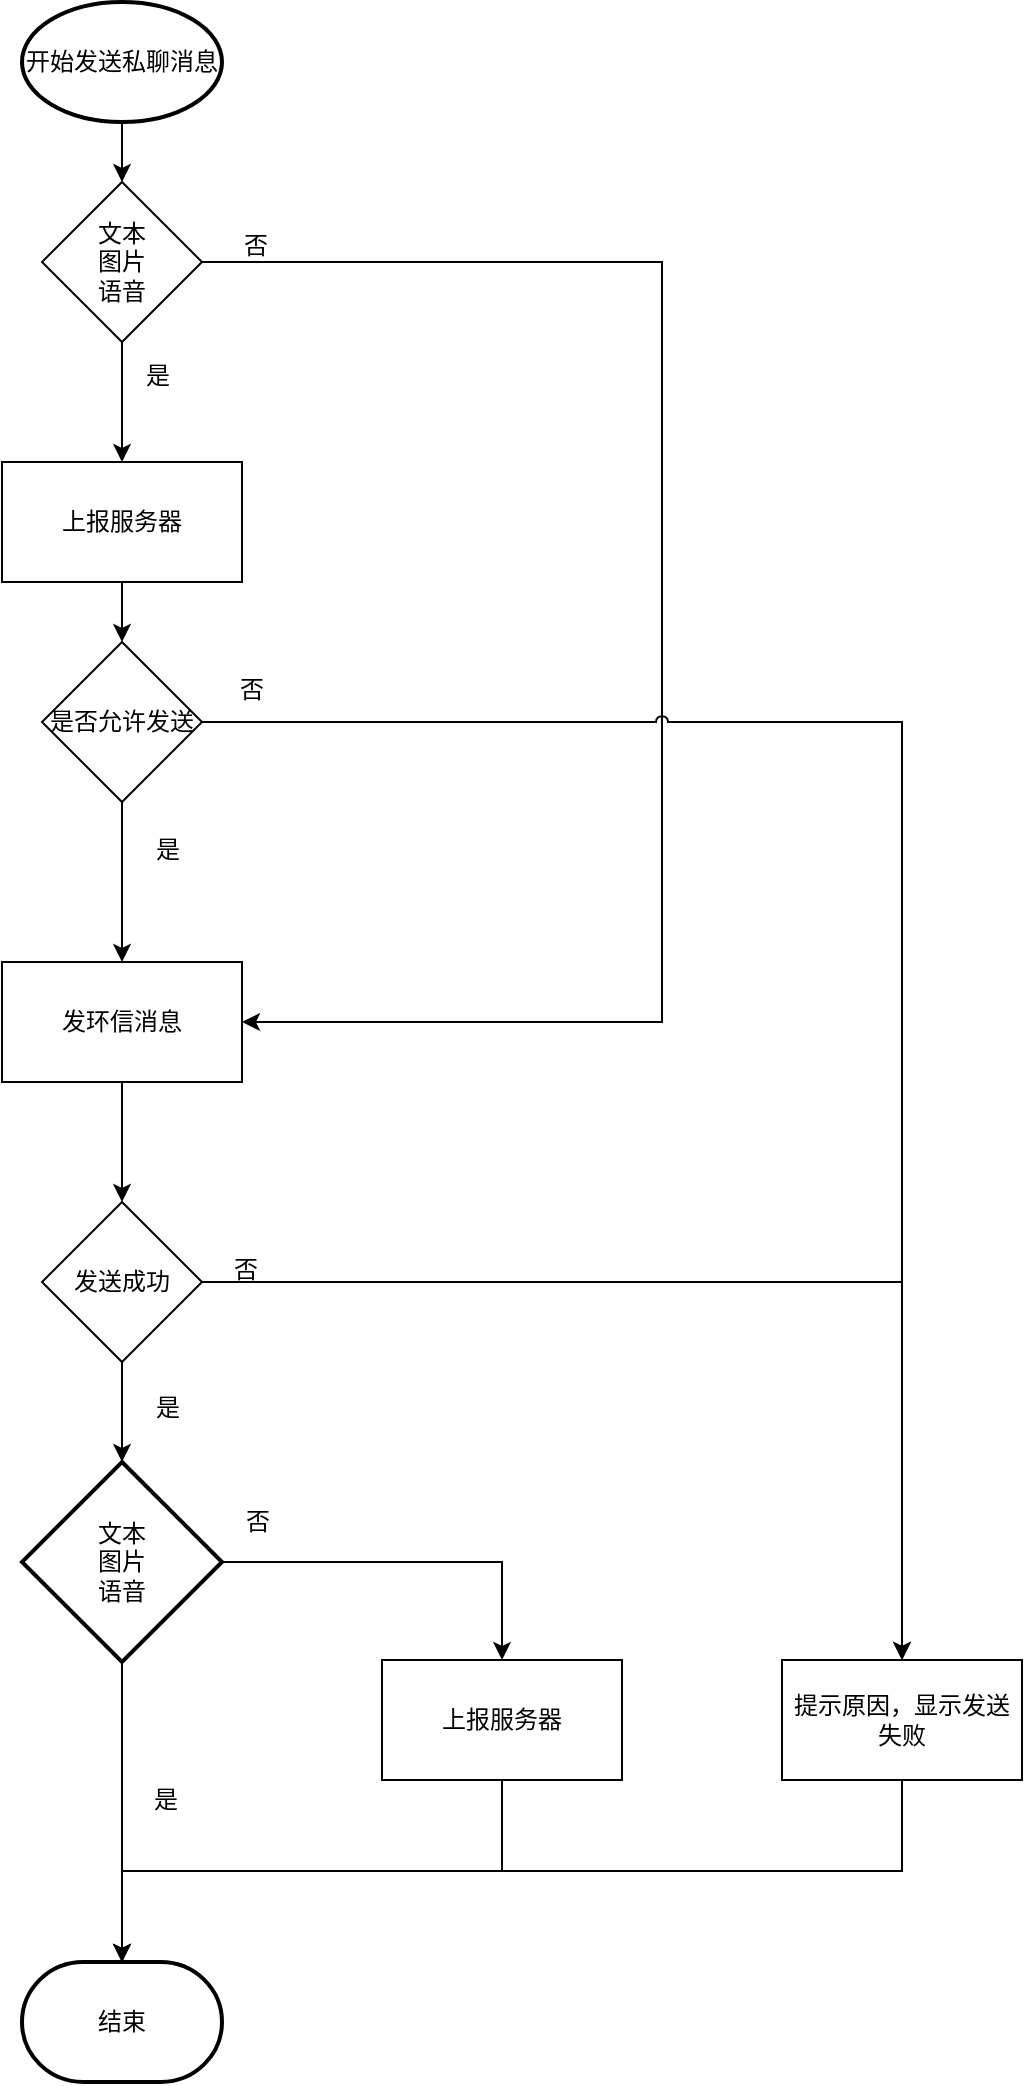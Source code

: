 <mxfile version="11.0.7" type="github"><diagram id="YHTwuT9b-IHwLs_x3cT3" name="第 1 页"><mxGraphModel dx="1083" dy="907" grid="1" gridSize="10" guides="1" tooltips="1" connect="1" arrows="1" fold="1" page="1" pageScale="1" pageWidth="2339" pageHeight="3300" math="0" shadow="0"><root><mxCell id="0"/><mxCell id="1" parent="0"/><mxCell id="fnUUBzk04uAatPQCLvRr-6" style="edgeStyle=orthogonalEdgeStyle;rounded=0;orthogonalLoop=1;jettySize=auto;html=1;exitX=0.5;exitY=1;exitDx=0;exitDy=0;entryX=0.5;entryY=0;entryDx=0;entryDy=0;" parent="1" source="fnUUBzk04uAatPQCLvRr-1" target="fnUUBzk04uAatPQCLvRr-2" edge="1"><mxGeometry relative="1" as="geometry"/></mxCell><mxCell id="fnUUBzk04uAatPQCLvRr-28" style="edgeStyle=orthogonalEdgeStyle;rounded=0;orthogonalLoop=1;jettySize=auto;html=1;exitX=1;exitY=0.5;exitDx=0;exitDy=0;entryX=1;entryY=0.5;entryDx=0;entryDy=0;" parent="1" source="fnUUBzk04uAatPQCLvRr-1" target="fnUUBzk04uAatPQCLvRr-4" edge="1"><mxGeometry relative="1" as="geometry"><Array as="points"><mxPoint x="620" y="190"/><mxPoint x="620" y="570"/></Array></mxGeometry></mxCell><mxCell id="fnUUBzk04uAatPQCLvRr-1" value="文本&lt;br&gt;图片&lt;br&gt;语音" style="rhombus;whiteSpace=wrap;html=1;" parent="1" vertex="1"><mxGeometry x="310" y="150" width="80" height="80" as="geometry"/></mxCell><mxCell id="fnUUBzk04uAatPQCLvRr-10" style="edgeStyle=orthogonalEdgeStyle;rounded=0;orthogonalLoop=1;jettySize=auto;html=1;exitX=0.5;exitY=1;exitDx=0;exitDy=0;entryX=0.5;entryY=0;entryDx=0;entryDy=0;" parent="1" source="fnUUBzk04uAatPQCLvRr-2" target="fnUUBzk04uAatPQCLvRr-3" edge="1"><mxGeometry relative="1" as="geometry"/></mxCell><mxCell id="fnUUBzk04uAatPQCLvRr-2" value="上报服务器" style="rounded=0;whiteSpace=wrap;html=1;" parent="1" vertex="1"><mxGeometry x="290" y="290" width="120" height="60" as="geometry"/></mxCell><mxCell id="fnUUBzk04uAatPQCLvRr-11" style="edgeStyle=orthogonalEdgeStyle;rounded=0;orthogonalLoop=1;jettySize=auto;html=1;exitX=0.5;exitY=1;exitDx=0;exitDy=0;" parent="1" source="fnUUBzk04uAatPQCLvRr-3" edge="1"><mxGeometry relative="1" as="geometry"><mxPoint x="350" y="540" as="targetPoint"/></mxGeometry></mxCell><mxCell id="fnUUBzk04uAatPQCLvRr-21" style="edgeStyle=orthogonalEdgeStyle;rounded=0;orthogonalLoop=1;jettySize=auto;html=1;exitX=1;exitY=0.5;exitDx=0;exitDy=0;entryX=0.5;entryY=0;entryDx=0;entryDy=0;jumpStyle=arc;" parent="1" source="fnUUBzk04uAatPQCLvRr-3" target="fnUUBzk04uAatPQCLvRr-5" edge="1"><mxGeometry relative="1" as="geometry"/></mxCell><mxCell id="fnUUBzk04uAatPQCLvRr-3" value="是否允许发送" style="rhombus;whiteSpace=wrap;html=1;" parent="1" vertex="1"><mxGeometry x="310" y="380" width="80" height="80" as="geometry"/></mxCell><mxCell id="fnUUBzk04uAatPQCLvRr-15" style="edgeStyle=orthogonalEdgeStyle;rounded=0;orthogonalLoop=1;jettySize=auto;html=1;exitX=0.5;exitY=1;exitDx=0;exitDy=0;entryX=0.5;entryY=0;entryDx=0;entryDy=0;" parent="1" source="fnUUBzk04uAatPQCLvRr-4" target="fnUUBzk04uAatPQCLvRr-14" edge="1"><mxGeometry relative="1" as="geometry"/></mxCell><mxCell id="fnUUBzk04uAatPQCLvRr-4" value="发环信消息" style="rounded=0;whiteSpace=wrap;html=1;" parent="1" vertex="1"><mxGeometry x="290" y="540" width="120" height="60" as="geometry"/></mxCell><mxCell id="WdCMh4yRUe5Y36N5H0RF-10" style="edgeStyle=orthogonalEdgeStyle;rounded=0;jumpStyle=arc;orthogonalLoop=1;jettySize=auto;html=1;exitX=0.5;exitY=1;exitDx=0;exitDy=0;entryX=0.5;entryY=0;entryDx=0;entryDy=0;entryPerimeter=0;" edge="1" parent="1" source="fnUUBzk04uAatPQCLvRr-5" target="fnUUBzk04uAatPQCLvRr-25"><mxGeometry relative="1" as="geometry"/></mxCell><mxCell id="fnUUBzk04uAatPQCLvRr-5" value="提示原因，显示发送失败" style="rounded=0;whiteSpace=wrap;html=1;" parent="1" vertex="1"><mxGeometry x="680" y="889" width="120" height="60" as="geometry"/></mxCell><mxCell id="fnUUBzk04uAatPQCLvRr-8" value="否" style="text;html=1;resizable=0;points=[];autosize=1;align=left;verticalAlign=top;spacingTop=-4;" parent="1" vertex="1"><mxGeometry x="409" y="172" width="30" height="20" as="geometry"/></mxCell><mxCell id="fnUUBzk04uAatPQCLvRr-9" value="是" style="text;html=1;resizable=0;points=[];autosize=1;align=left;verticalAlign=top;spacingTop=-4;" parent="1" vertex="1"><mxGeometry x="360" y="237" width="30" height="20" as="geometry"/></mxCell><mxCell id="fnUUBzk04uAatPQCLvRr-12" value="是" style="text;html=1;resizable=0;points=[];autosize=1;align=left;verticalAlign=top;spacingTop=-4;" parent="1" vertex="1"><mxGeometry x="365" y="474" width="30" height="20" as="geometry"/></mxCell><mxCell id="fnUUBzk04uAatPQCLvRr-22" style="edgeStyle=orthogonalEdgeStyle;rounded=0;orthogonalLoop=1;jettySize=auto;html=1;exitX=1;exitY=0.5;exitDx=0;exitDy=0;entryX=0.5;entryY=0;entryDx=0;entryDy=0;" parent="1" source="fnUUBzk04uAatPQCLvRr-14" edge="1" target="fnUUBzk04uAatPQCLvRr-5"><mxGeometry relative="1" as="geometry"><mxPoint x="550" y="800" as="targetPoint"/></mxGeometry></mxCell><mxCell id="WdCMh4yRUe5Y36N5H0RF-13" style="edgeStyle=orthogonalEdgeStyle;rounded=0;jumpStyle=arc;orthogonalLoop=1;jettySize=auto;html=1;exitX=0.5;exitY=1;exitDx=0;exitDy=0;entryX=0.5;entryY=0;entryDx=0;entryDy=0;entryPerimeter=0;" edge="1" parent="1" source="fnUUBzk04uAatPQCLvRr-14" target="WdCMh4yRUe5Y36N5H0RF-3"><mxGeometry relative="1" as="geometry"/></mxCell><mxCell id="fnUUBzk04uAatPQCLvRr-14" value="发送成功" style="rhombus;whiteSpace=wrap;html=1;" parent="1" vertex="1"><mxGeometry x="310" y="660" width="80" height="80" as="geometry"/></mxCell><mxCell id="WdCMh4yRUe5Y36N5H0RF-9" style="edgeStyle=orthogonalEdgeStyle;rounded=0;jumpStyle=arc;orthogonalLoop=1;jettySize=auto;html=1;exitX=0.5;exitY=1;exitDx=0;exitDy=0;entryX=0.5;entryY=0;entryDx=0;entryDy=0;entryPerimeter=0;" edge="1" parent="1" source="fnUUBzk04uAatPQCLvRr-16" target="fnUUBzk04uAatPQCLvRr-25"><mxGeometry relative="1" as="geometry"/></mxCell><mxCell id="fnUUBzk04uAatPQCLvRr-16" value="上报服务器" style="rounded=0;whiteSpace=wrap;html=1;" parent="1" vertex="1"><mxGeometry x="480" y="889" width="120" height="60" as="geometry"/></mxCell><mxCell id="fnUUBzk04uAatPQCLvRr-19" value="是" style="text;html=1;resizable=0;points=[];autosize=1;align=left;verticalAlign=top;spacingTop=-4;" parent="1" vertex="1"><mxGeometry x="365" y="753" width="30" height="20" as="geometry"/></mxCell><mxCell id="fnUUBzk04uAatPQCLvRr-23" value="否" style="text;html=1;resizable=0;points=[];autosize=1;align=left;verticalAlign=top;spacingTop=-4;" parent="1" vertex="1"><mxGeometry x="404" y="684" width="30" height="20" as="geometry"/></mxCell><mxCell id="fnUUBzk04uAatPQCLvRr-25" value="结束" style="strokeWidth=2;html=1;shape=mxgraph.flowchart.terminator;whiteSpace=wrap;" parent="1" vertex="1"><mxGeometry x="300" y="1040" width="100" height="60" as="geometry"/></mxCell><mxCell id="WdCMh4yRUe5Y36N5H0RF-2" style="edgeStyle=orthogonalEdgeStyle;rounded=0;jumpStyle=arc;orthogonalLoop=1;jettySize=auto;html=1;exitX=0.5;exitY=1;exitDx=0;exitDy=0;exitPerimeter=0;entryX=0.5;entryY=0;entryDx=0;entryDy=0;" edge="1" parent="1" source="WdCMh4yRUe5Y36N5H0RF-1" target="fnUUBzk04uAatPQCLvRr-1"><mxGeometry relative="1" as="geometry"/></mxCell><mxCell id="WdCMh4yRUe5Y36N5H0RF-1" value="开始发送私聊消息" style="strokeWidth=2;html=1;shape=mxgraph.flowchart.start_1;whiteSpace=wrap;" vertex="1" parent="1"><mxGeometry x="300" y="60" width="100" height="60" as="geometry"/></mxCell><mxCell id="WdCMh4yRUe5Y36N5H0RF-5" style="edgeStyle=orthogonalEdgeStyle;rounded=0;jumpStyle=arc;orthogonalLoop=1;jettySize=auto;html=1;exitX=0.5;exitY=1;exitDx=0;exitDy=0;exitPerimeter=0;entryX=0.5;entryY=0;entryDx=0;entryDy=0;entryPerimeter=0;" edge="1" parent="1" source="WdCMh4yRUe5Y36N5H0RF-3" target="fnUUBzk04uAatPQCLvRr-25"><mxGeometry relative="1" as="geometry"/></mxCell><mxCell id="WdCMh4yRUe5Y36N5H0RF-7" style="edgeStyle=orthogonalEdgeStyle;rounded=0;jumpStyle=arc;orthogonalLoop=1;jettySize=auto;html=1;exitX=1;exitY=0.5;exitDx=0;exitDy=0;exitPerimeter=0;entryX=0.5;entryY=0;entryDx=0;entryDy=0;" edge="1" parent="1" source="WdCMh4yRUe5Y36N5H0RF-3" target="fnUUBzk04uAatPQCLvRr-16"><mxGeometry relative="1" as="geometry"/></mxCell><mxCell id="WdCMh4yRUe5Y36N5H0RF-3" value="文本&lt;br&gt;图片&lt;br&gt;语音" style="strokeWidth=2;html=1;shape=mxgraph.flowchart.decision;whiteSpace=wrap;" vertex="1" parent="1"><mxGeometry x="300" y="790" width="100" height="100" as="geometry"/></mxCell><mxCell id="WdCMh4yRUe5Y36N5H0RF-6" value="是" style="text;html=1;resizable=0;points=[];autosize=1;align=left;verticalAlign=top;spacingTop=-4;" vertex="1" parent="1"><mxGeometry x="364" y="949" width="30" height="20" as="geometry"/></mxCell><mxCell id="WdCMh4yRUe5Y36N5H0RF-8" value="否" style="text;html=1;resizable=0;points=[];autosize=1;align=left;verticalAlign=top;spacingTop=-4;" vertex="1" parent="1"><mxGeometry x="410" y="810" width="30" height="20" as="geometry"/></mxCell><mxCell id="WdCMh4yRUe5Y36N5H0RF-14" value="否" style="text;html=1;resizable=0;points=[];autosize=1;align=left;verticalAlign=top;spacingTop=-4;" vertex="1" parent="1"><mxGeometry x="407" y="394" width="30" height="20" as="geometry"/></mxCell></root></mxGraphModel></diagram></mxfile>